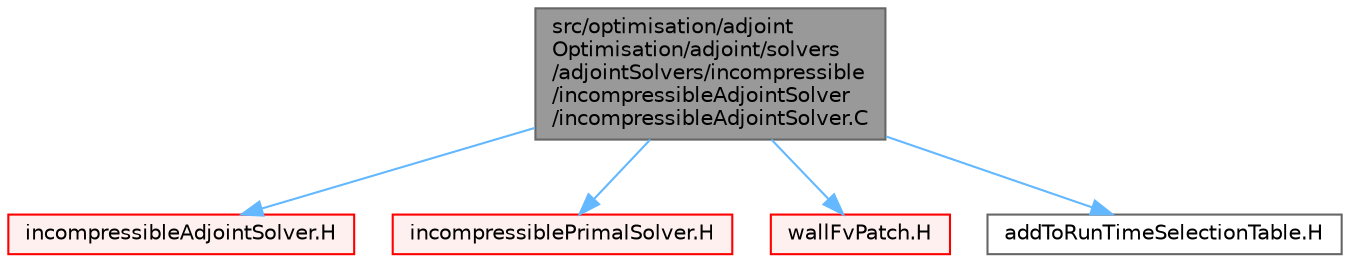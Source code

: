 digraph "src/optimisation/adjointOptimisation/adjoint/solvers/adjointSolvers/incompressible/incompressibleAdjointSolver/incompressibleAdjointSolver.C"
{
 // LATEX_PDF_SIZE
  bgcolor="transparent";
  edge [fontname=Helvetica,fontsize=10,labelfontname=Helvetica,labelfontsize=10];
  node [fontname=Helvetica,fontsize=10,shape=box,height=0.2,width=0.4];
  Node1 [id="Node000001",label="src/optimisation/adjoint\lOptimisation/adjoint/solvers\l/adjointSolvers/incompressible\l/incompressibleAdjointSolver\l/incompressibleAdjointSolver.C",height=0.2,width=0.4,color="gray40", fillcolor="grey60", style="filled", fontcolor="black",tooltip=" "];
  Node1 -> Node2 [id="edge1_Node000001_Node000002",color="steelblue1",style="solid",tooltip=" "];
  Node2 [id="Node000002",label="incompressibleAdjointSolver.H",height=0.2,width=0.4,color="red", fillcolor="#FFF0F0", style="filled",URL="$incompressibleAdjointSolver_8H.html",tooltip=" "];
  Node1 -> Node513 [id="edge2_Node000001_Node000513",color="steelblue1",style="solid",tooltip=" "];
  Node513 [id="Node000513",label="incompressiblePrimalSolver.H",height=0.2,width=0.4,color="red", fillcolor="#FFF0F0", style="filled",URL="$incompressiblePrimalSolver_8H.html",tooltip=" "];
  Node1 -> Node514 [id="edge3_Node000001_Node000514",color="steelblue1",style="solid",tooltip=" "];
  Node514 [id="Node000514",label="wallFvPatch.H",height=0.2,width=0.4,color="red", fillcolor="#FFF0F0", style="filled",URL="$wallFvPatch_8H.html",tooltip=" "];
  Node1 -> Node516 [id="edge4_Node000001_Node000516",color="steelblue1",style="solid",tooltip=" "];
  Node516 [id="Node000516",label="addToRunTimeSelectionTable.H",height=0.2,width=0.4,color="grey40", fillcolor="white", style="filled",URL="$addToRunTimeSelectionTable_8H.html",tooltip="Macros for easy insertion into run-time selection tables."];
}
